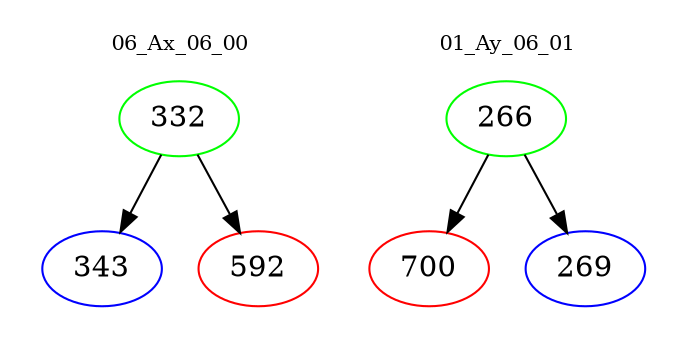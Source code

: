 digraph{
subgraph cluster_0 {
color = white
label = "06_Ax_06_00";
fontsize=10;
T0_332 [label="332", color="green"]
T0_332 -> T0_343 [color="black"]
T0_343 [label="343", color="blue"]
T0_332 -> T0_592 [color="black"]
T0_592 [label="592", color="red"]
}
subgraph cluster_1 {
color = white
label = "01_Ay_06_01";
fontsize=10;
T1_266 [label="266", color="green"]
T1_266 -> T1_700 [color="black"]
T1_700 [label="700", color="red"]
T1_266 -> T1_269 [color="black"]
T1_269 [label="269", color="blue"]
}
}
